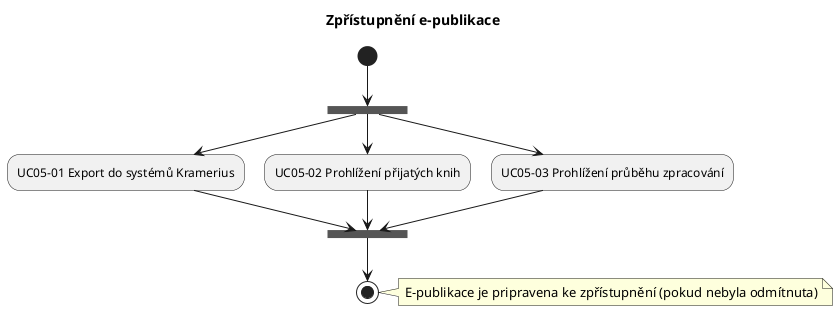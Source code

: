 @startuml
title Zpřístupnění e-publikace

(*) --> === ZPR ===
=== ZPR === --> "UC05-01 Export do systémů Kramerius"
--> === ZPR_E ===
=== ZPR === --> "UC05-02 Prohlížení přijatých knih"
--> === ZPR_E ===
=== ZPR === --> "UC05-03 Prohlížení průběhu zpracování"
--> === ZPR_E ===
=== ZPR_E === --> (*)
note right
     E-publikace je pripravena ke zpřístupnění (pokud nebyla odmítnuta)
end note
@enduml
